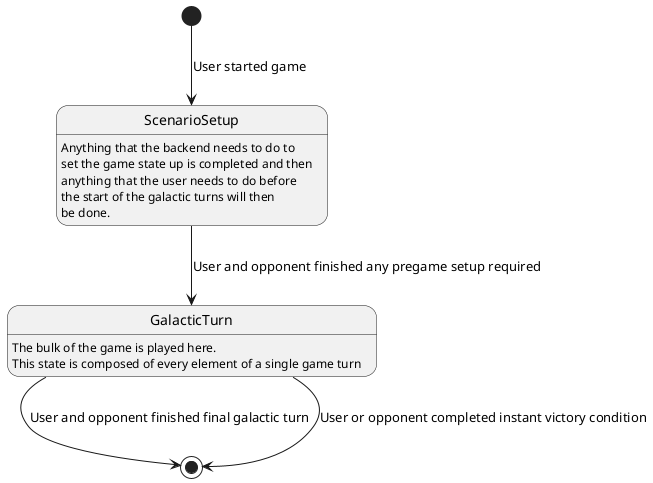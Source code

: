 '####################################
' PlayGame shows the seqeunce of play for an entire game.
'
' Though this statechart looks like it should be consolidated
' its parent, its children will likely be large enough to
' warrant it being its own statechart.
'
' Parent: ProgramOverview
' Written by: Chris Waltrip
'####################################

@startuml
[*] --> ScenarioSetup : User started game
ScenarioSetup : Anything that the backend needs to do to
ScenarioSetup : set the game state up is completed and then
ScenarioSetup : anything that the user needs to do before
ScenarioSetup : the start of the galactic turns will then
ScenarioSetup : be done.

ScenarioSetup --> GalacticTurn : User and opponent finished any pregame setup required

GalacticTurn : The bulk of the game is played here.
GalacticTurn : This state is composed of every element of a single game turn

'GalacticTurn --> GalacticTurn : This will loop for however many turns the scenario dictates, anywhere between 6 and 20 times.
GalacticTurn --> [*] : User and opponent finished final galactic turn
GalacticTurn --> [*] : User or opponent completed instant victory condition
@enduml
